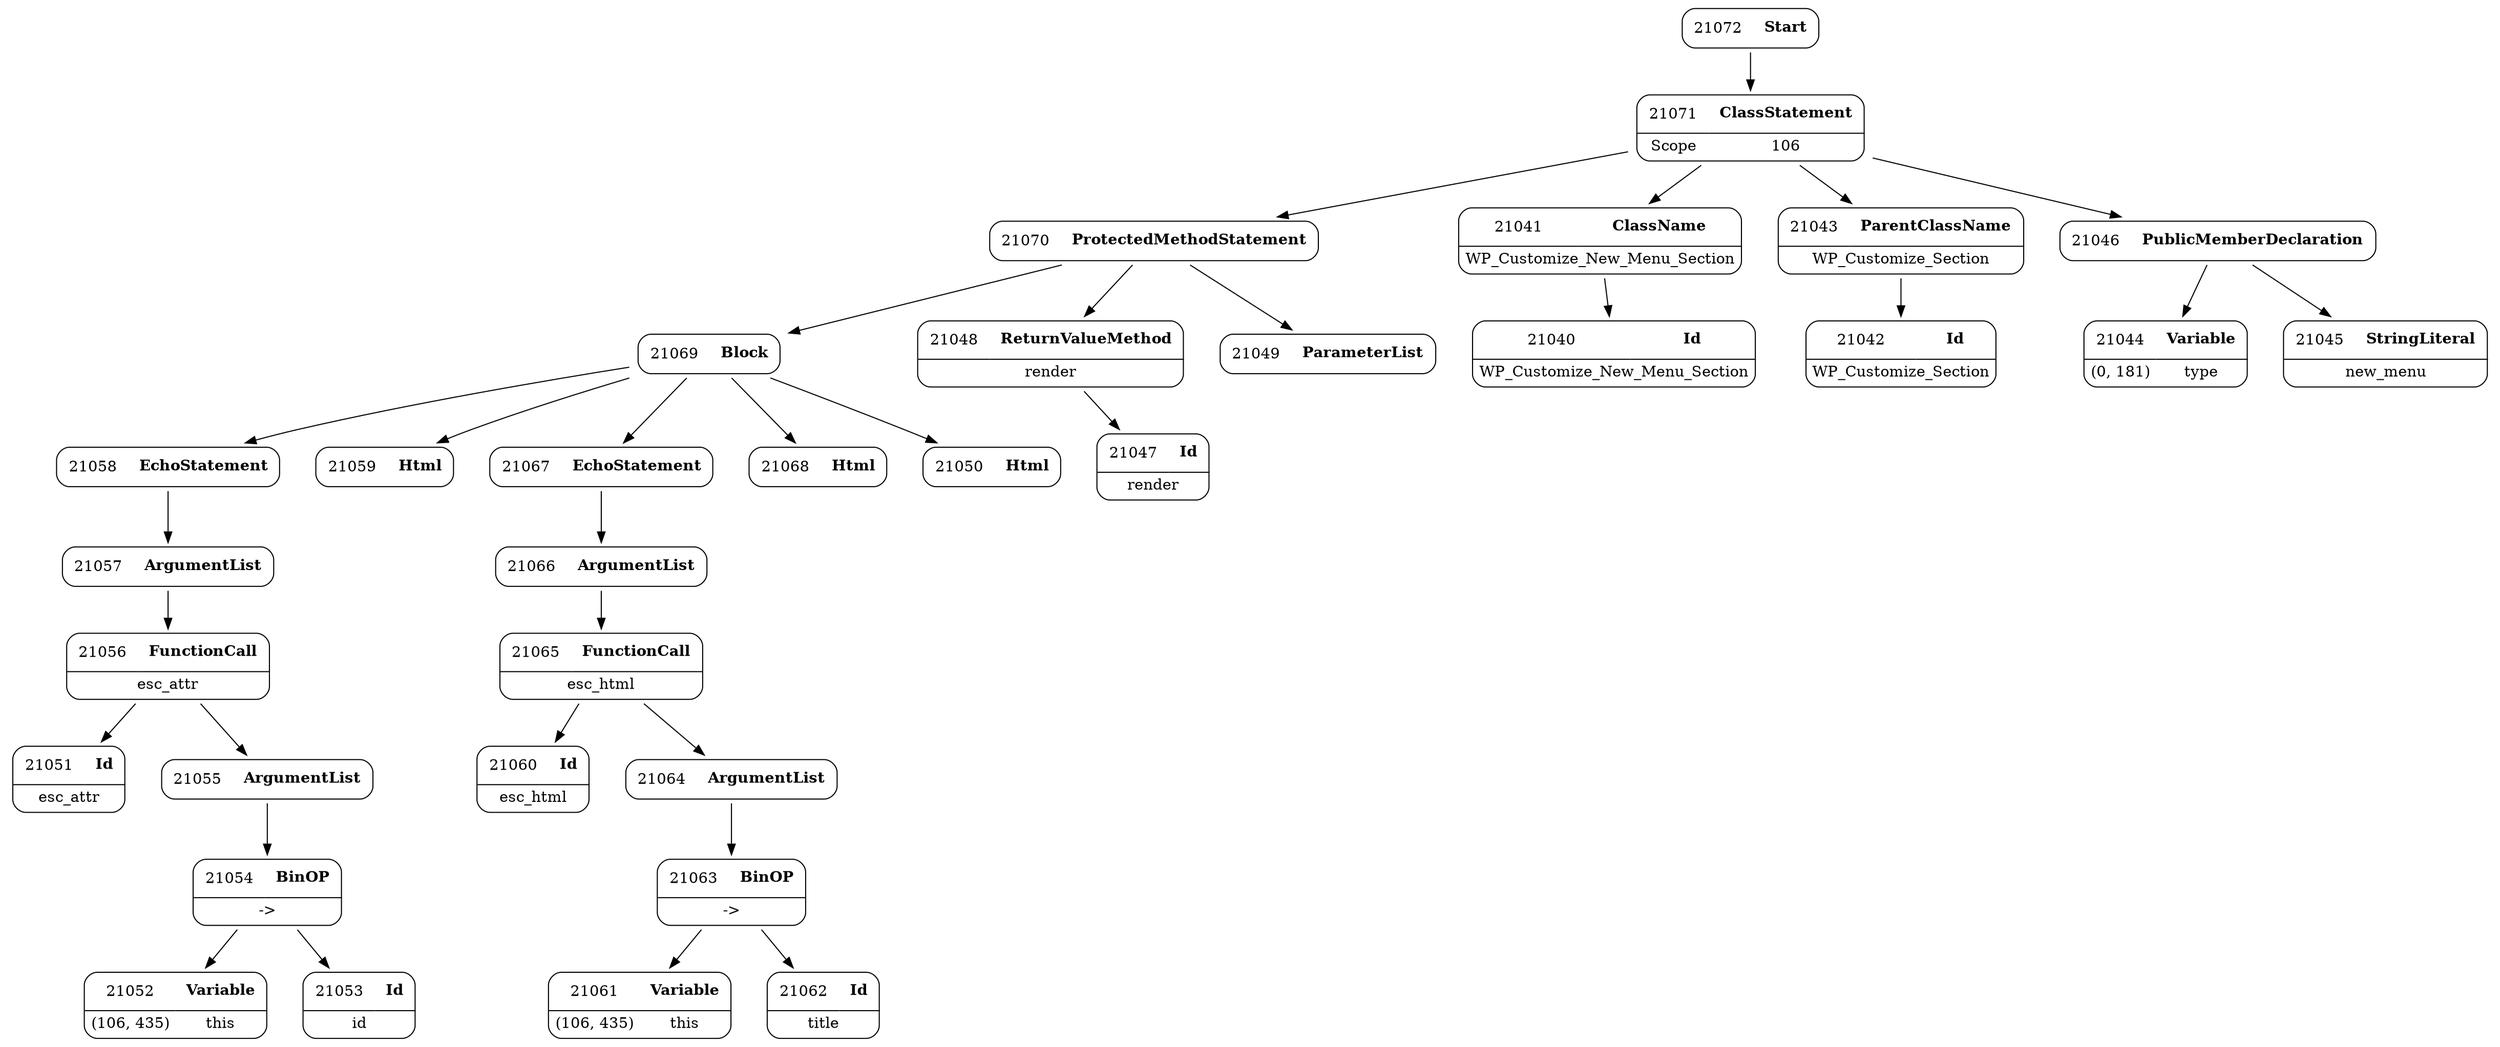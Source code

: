 digraph ast {
node [shape=none];
21056 [label=<<TABLE border='1' cellspacing='0' cellpadding='10' style='rounded' ><TR><TD border='0'>21056</TD><TD border='0'><B>FunctionCall</B></TD></TR><HR/><TR><TD border='0' cellpadding='5' colspan='2'>esc_attr</TD></TR></TABLE>>];
21056 -> 21051 [weight=2];
21056 -> 21055 [weight=2];
21057 [label=<<TABLE border='1' cellspacing='0' cellpadding='10' style='rounded' ><TR><TD border='0'>21057</TD><TD border='0'><B>ArgumentList</B></TD></TR></TABLE>>];
21057 -> 21056 [weight=2];
21058 [label=<<TABLE border='1' cellspacing='0' cellpadding='10' style='rounded' ><TR><TD border='0'>21058</TD><TD border='0'><B>EchoStatement</B></TD></TR></TABLE>>];
21058 -> 21057 [weight=2];
21059 [label=<<TABLE border='1' cellspacing='0' cellpadding='10' style='rounded' ><TR><TD border='0'>21059</TD><TD border='0'><B>Html</B></TD></TR></TABLE>>];
21060 [label=<<TABLE border='1' cellspacing='0' cellpadding='10' style='rounded' ><TR><TD border='0'>21060</TD><TD border='0'><B>Id</B></TD></TR><HR/><TR><TD border='0' cellpadding='5' colspan='2'>esc_html</TD></TR></TABLE>>];
21061 [label=<<TABLE border='1' cellspacing='0' cellpadding='10' style='rounded' ><TR><TD border='0'>21061</TD><TD border='0'><B>Variable</B></TD></TR><HR/><TR><TD border='0' cellpadding='5'>(106, 435)</TD><TD border='0' cellpadding='5'>this</TD></TR></TABLE>>];
21062 [label=<<TABLE border='1' cellspacing='0' cellpadding='10' style='rounded' ><TR><TD border='0'>21062</TD><TD border='0'><B>Id</B></TD></TR><HR/><TR><TD border='0' cellpadding='5' colspan='2'>title</TD></TR></TABLE>>];
21063 [label=<<TABLE border='1' cellspacing='0' cellpadding='10' style='rounded' ><TR><TD border='0'>21063</TD><TD border='0'><B>BinOP</B></TD></TR><HR/><TR><TD border='0' cellpadding='5' colspan='2'>-&gt;</TD></TR></TABLE>>];
21063 -> 21061 [weight=2];
21063 -> 21062 [weight=2];
21064 [label=<<TABLE border='1' cellspacing='0' cellpadding='10' style='rounded' ><TR><TD border='0'>21064</TD><TD border='0'><B>ArgumentList</B></TD></TR></TABLE>>];
21064 -> 21063 [weight=2];
21065 [label=<<TABLE border='1' cellspacing='0' cellpadding='10' style='rounded' ><TR><TD border='0'>21065</TD><TD border='0'><B>FunctionCall</B></TD></TR><HR/><TR><TD border='0' cellpadding='5' colspan='2'>esc_html</TD></TR></TABLE>>];
21065 -> 21060 [weight=2];
21065 -> 21064 [weight=2];
21066 [label=<<TABLE border='1' cellspacing='0' cellpadding='10' style='rounded' ><TR><TD border='0'>21066</TD><TD border='0'><B>ArgumentList</B></TD></TR></TABLE>>];
21066 -> 21065 [weight=2];
21067 [label=<<TABLE border='1' cellspacing='0' cellpadding='10' style='rounded' ><TR><TD border='0'>21067</TD><TD border='0'><B>EchoStatement</B></TD></TR></TABLE>>];
21067 -> 21066 [weight=2];
21068 [label=<<TABLE border='1' cellspacing='0' cellpadding='10' style='rounded' ><TR><TD border='0'>21068</TD><TD border='0'><B>Html</B></TD></TR></TABLE>>];
21069 [label=<<TABLE border='1' cellspacing='0' cellpadding='10' style='rounded' ><TR><TD border='0'>21069</TD><TD border='0'><B>Block</B></TD></TR></TABLE>>];
21069 -> 21050 [weight=2];
21069 -> 21058 [weight=2];
21069 -> 21059 [weight=2];
21069 -> 21067 [weight=2];
21069 -> 21068 [weight=2];
21070 [label=<<TABLE border='1' cellspacing='0' cellpadding='10' style='rounded' ><TR><TD border='0'>21070</TD><TD border='0'><B>ProtectedMethodStatement</B></TD></TR></TABLE>>];
21070 -> 21048 [weight=2];
21070 -> 21049 [weight=2];
21070 -> 21069 [weight=2];
21071 [label=<<TABLE border='1' cellspacing='0' cellpadding='10' style='rounded' ><TR><TD border='0'>21071</TD><TD border='0'><B>ClassStatement</B></TD></TR><HR/><TR><TD border='0' cellpadding='5'>Scope</TD><TD border='0' cellpadding='5'>106</TD></TR></TABLE>>];
21071 -> 21041 [weight=2];
21071 -> 21043 [weight=2];
21071 -> 21046 [weight=2];
21071 -> 21070 [weight=2];
21072 [label=<<TABLE border='1' cellspacing='0' cellpadding='10' style='rounded' ><TR><TD border='0'>21072</TD><TD border='0'><B>Start</B></TD></TR></TABLE>>];
21072 -> 21071 [weight=2];
21040 [label=<<TABLE border='1' cellspacing='0' cellpadding='10' style='rounded' ><TR><TD border='0'>21040</TD><TD border='0'><B>Id</B></TD></TR><HR/><TR><TD border='0' cellpadding='5' colspan='2'>WP_Customize_New_Menu_Section</TD></TR></TABLE>>];
21041 [label=<<TABLE border='1' cellspacing='0' cellpadding='10' style='rounded' ><TR><TD border='0'>21041</TD><TD border='0'><B>ClassName</B></TD></TR><HR/><TR><TD border='0' cellpadding='5' colspan='2'>WP_Customize_New_Menu_Section</TD></TR></TABLE>>];
21041 -> 21040 [weight=2];
21042 [label=<<TABLE border='1' cellspacing='0' cellpadding='10' style='rounded' ><TR><TD border='0'>21042</TD><TD border='0'><B>Id</B></TD></TR><HR/><TR><TD border='0' cellpadding='5' colspan='2'>WP_Customize_Section</TD></TR></TABLE>>];
21043 [label=<<TABLE border='1' cellspacing='0' cellpadding='10' style='rounded' ><TR><TD border='0'>21043</TD><TD border='0'><B>ParentClassName</B></TD></TR><HR/><TR><TD border='0' cellpadding='5' colspan='2'>WP_Customize_Section</TD></TR></TABLE>>];
21043 -> 21042 [weight=2];
21044 [label=<<TABLE border='1' cellspacing='0' cellpadding='10' style='rounded' ><TR><TD border='0'>21044</TD><TD border='0'><B>Variable</B></TD></TR><HR/><TR><TD border='0' cellpadding='5'>(0, 181)</TD><TD border='0' cellpadding='5'>type</TD></TR></TABLE>>];
21045 [label=<<TABLE border='1' cellspacing='0' cellpadding='10' style='rounded' ><TR><TD border='0'>21045</TD><TD border='0'><B>StringLiteral</B></TD></TR><HR/><TR><TD border='0' cellpadding='5' colspan='2'>new_menu</TD></TR></TABLE>>];
21046 [label=<<TABLE border='1' cellspacing='0' cellpadding='10' style='rounded' ><TR><TD border='0'>21046</TD><TD border='0'><B>PublicMemberDeclaration</B></TD></TR></TABLE>>];
21046 -> 21044 [weight=2];
21046 -> 21045 [weight=2];
21047 [label=<<TABLE border='1' cellspacing='0' cellpadding='10' style='rounded' ><TR><TD border='0'>21047</TD><TD border='0'><B>Id</B></TD></TR><HR/><TR><TD border='0' cellpadding='5' colspan='2'>render</TD></TR></TABLE>>];
21048 [label=<<TABLE border='1' cellspacing='0' cellpadding='10' style='rounded' ><TR><TD border='0'>21048</TD><TD border='0'><B>ReturnValueMethod</B></TD></TR><HR/><TR><TD border='0' cellpadding='5' colspan='2'>render</TD></TR></TABLE>>];
21048 -> 21047 [weight=2];
21049 [label=<<TABLE border='1' cellspacing='0' cellpadding='10' style='rounded' ><TR><TD border='0'>21049</TD><TD border='0'><B>ParameterList</B></TD></TR></TABLE>>];
21050 [label=<<TABLE border='1' cellspacing='0' cellpadding='10' style='rounded' ><TR><TD border='0'>21050</TD><TD border='0'><B>Html</B></TD></TR></TABLE>>];
21051 [label=<<TABLE border='1' cellspacing='0' cellpadding='10' style='rounded' ><TR><TD border='0'>21051</TD><TD border='0'><B>Id</B></TD></TR><HR/><TR><TD border='0' cellpadding='5' colspan='2'>esc_attr</TD></TR></TABLE>>];
21052 [label=<<TABLE border='1' cellspacing='0' cellpadding='10' style='rounded' ><TR><TD border='0'>21052</TD><TD border='0'><B>Variable</B></TD></TR><HR/><TR><TD border='0' cellpadding='5'>(106, 435)</TD><TD border='0' cellpadding='5'>this</TD></TR></TABLE>>];
21053 [label=<<TABLE border='1' cellspacing='0' cellpadding='10' style='rounded' ><TR><TD border='0'>21053</TD><TD border='0'><B>Id</B></TD></TR><HR/><TR><TD border='0' cellpadding='5' colspan='2'>id</TD></TR></TABLE>>];
21054 [label=<<TABLE border='1' cellspacing='0' cellpadding='10' style='rounded' ><TR><TD border='0'>21054</TD><TD border='0'><B>BinOP</B></TD></TR><HR/><TR><TD border='0' cellpadding='5' colspan='2'>-&gt;</TD></TR></TABLE>>];
21054 -> 21052 [weight=2];
21054 -> 21053 [weight=2];
21055 [label=<<TABLE border='1' cellspacing='0' cellpadding='10' style='rounded' ><TR><TD border='0'>21055</TD><TD border='0'><B>ArgumentList</B></TD></TR></TABLE>>];
21055 -> 21054 [weight=2];
}
